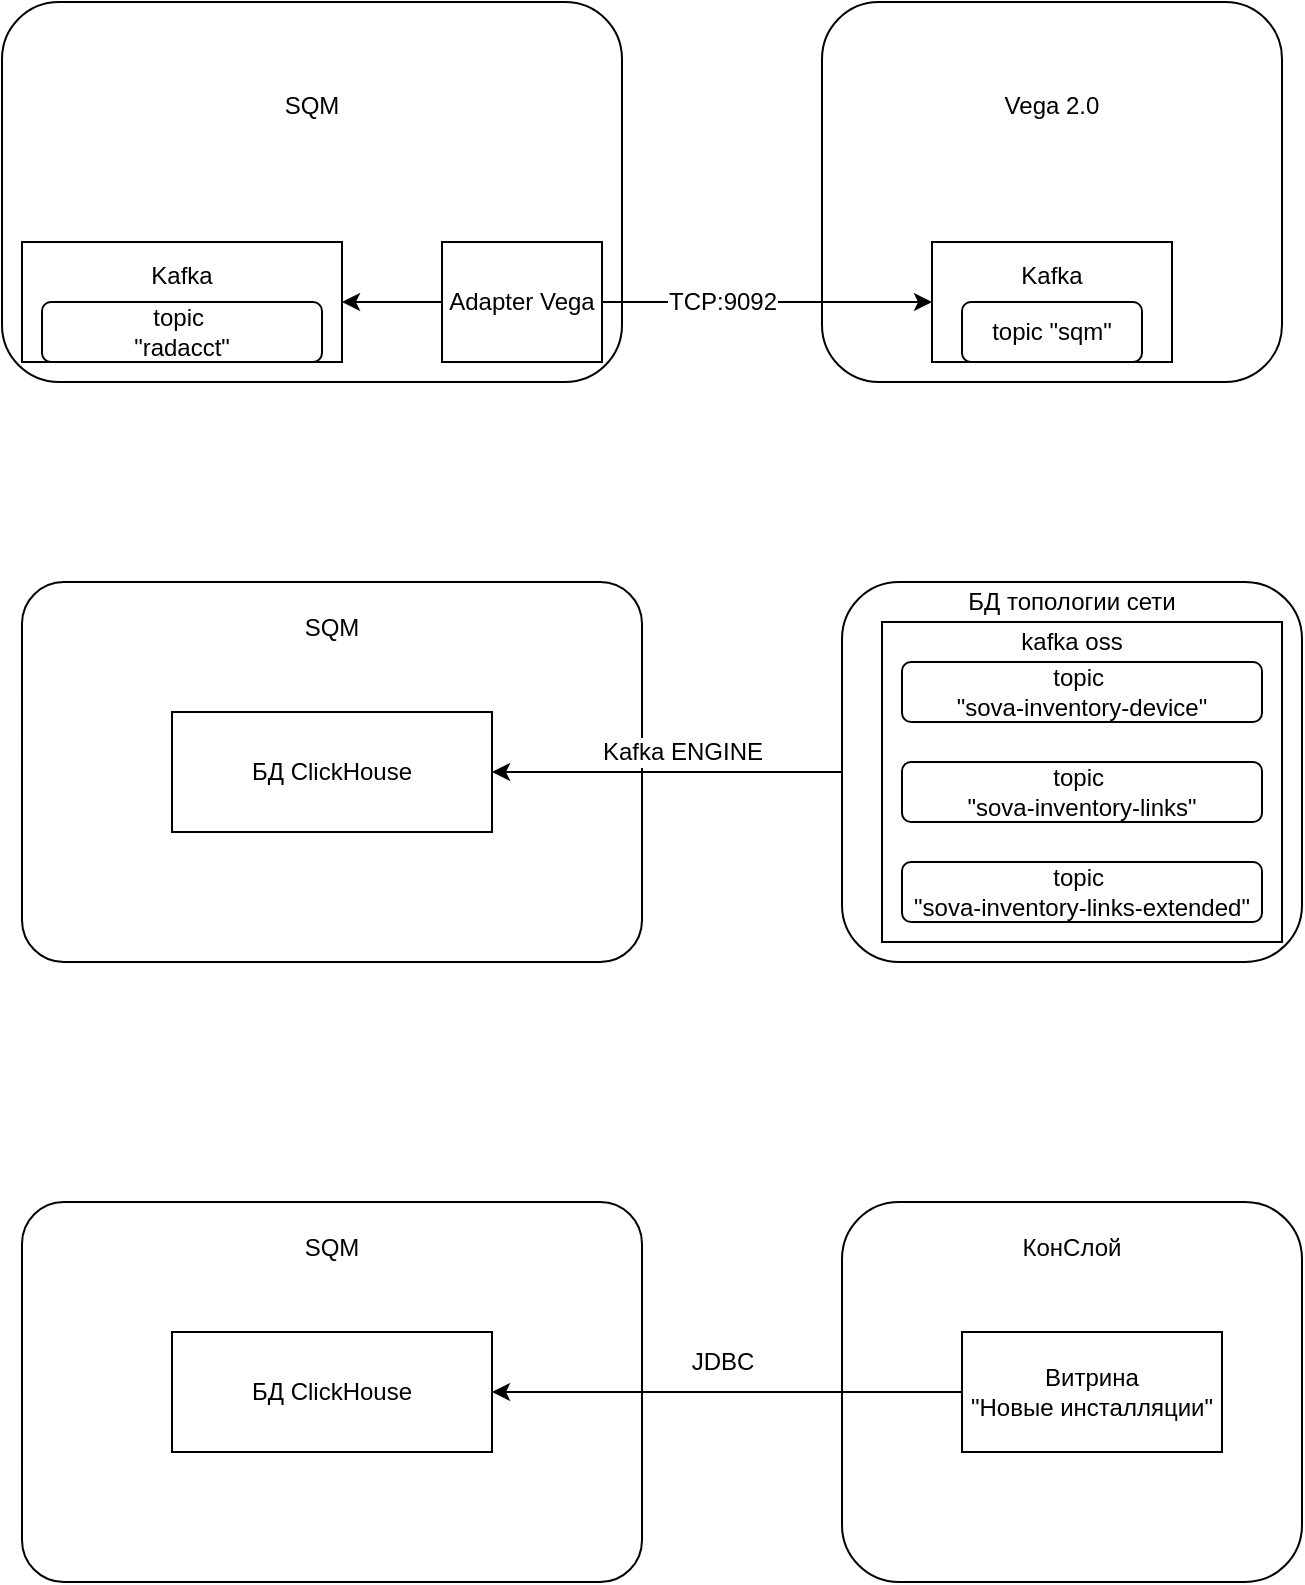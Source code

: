 <mxfile version="24.8.3">
  <diagram name="Страница — 1" id="CqbkalOceDS1Ib8Ocr17">
    <mxGraphModel dx="1205" dy="474" grid="1" gridSize="10" guides="1" tooltips="1" connect="1" arrows="1" fold="1" page="1" pageScale="1" pageWidth="827" pageHeight="1169" math="0" shadow="0">
      <root>
        <mxCell id="0" />
        <mxCell id="1" parent="0" />
        <mxCell id="L7aEFFnraW9-ZdmLWbNs-1" value="&lt;div style=&quot;margin-top: -90px;&quot; align=&quot;center&quot;&gt;Vega 2.0&lt;/div&gt;" style="rounded=1;whiteSpace=wrap;html=1;align=center;" parent="1" vertex="1">
          <mxGeometry x="540" y="40" width="230" height="190" as="geometry" />
        </mxCell>
        <mxCell id="L7aEFFnraW9-ZdmLWbNs-2" value="&lt;div align=&quot;center&quot; style=&quot;padding-top: 0px; padding-right: 0px; margin-top: -30px;&quot;&gt;Kafka&lt;/div&gt;" style="rounded=0;whiteSpace=wrap;html=1;align=center;shadow=0;imageVerticalAlign=top;imageAspect=0;imageAlign=center;overflow=visible;" parent="1" vertex="1">
          <mxGeometry x="595" y="160" width="120" height="60" as="geometry" />
        </mxCell>
        <mxCell id="L7aEFFnraW9-ZdmLWbNs-3" value="topic &quot;sqm&quot;" style="rounded=1;whiteSpace=wrap;html=1;shadow=0;strokeColor=default;align=center;verticalAlign=middle;fontFamily=Helvetica;fontSize=12;fontColor=default;fillColor=default;" parent="1" vertex="1">
          <mxGeometry x="610" y="190" width="90" height="30" as="geometry" />
        </mxCell>
        <mxCell id="L7aEFFnraW9-ZdmLWbNs-4" value="&lt;div style=&quot;margin-top: -90px;&quot; align=&quot;center&quot;&gt;SQM&lt;/div&gt;" style="rounded=1;whiteSpace=wrap;html=1;align=center;" parent="1" vertex="1">
          <mxGeometry x="130" y="40" width="310" height="190" as="geometry" />
        </mxCell>
        <mxCell id="L7aEFFnraW9-ZdmLWbNs-8" style="edgeStyle=orthogonalEdgeStyle;rounded=0;orthogonalLoop=1;jettySize=auto;html=1;entryX=0;entryY=0.5;entryDx=0;entryDy=0;fontFamily=Helvetica;fontSize=12;fontColor=default;" parent="1" source="L7aEFFnraW9-ZdmLWbNs-7" target="L7aEFFnraW9-ZdmLWbNs-2" edge="1">
          <mxGeometry relative="1" as="geometry" />
        </mxCell>
        <mxCell id="L7aEFFnraW9-ZdmLWbNs-12" value="TCP:9092" style="edgeLabel;html=1;align=center;verticalAlign=middle;resizable=0;points=[];rounded=0;shadow=0;strokeColor=default;fontFamily=Helvetica;fontSize=12;fontColor=default;fillColor=default;" parent="L7aEFFnraW9-ZdmLWbNs-8" vertex="1" connectable="0">
          <mxGeometry x="-0.079" y="-2" relative="1" as="geometry">
            <mxPoint x="-16" y="-2" as="offset" />
          </mxGeometry>
        </mxCell>
        <mxCell id="L7aEFFnraW9-ZdmLWbNs-11" style="edgeStyle=orthogonalEdgeStyle;rounded=0;orthogonalLoop=1;jettySize=auto;html=1;entryX=1;entryY=0.5;entryDx=0;entryDy=0;fontFamily=Helvetica;fontSize=12;fontColor=default;" parent="1" source="L7aEFFnraW9-ZdmLWbNs-7" target="L7aEFFnraW9-ZdmLWbNs-9" edge="1">
          <mxGeometry relative="1" as="geometry" />
        </mxCell>
        <mxCell id="L7aEFFnraW9-ZdmLWbNs-7" value="&lt;div&gt;Adapter Vega&lt;/div&gt;" style="rounded=0;whiteSpace=wrap;html=1;align=center;shadow=0;imageVerticalAlign=top;imageAspect=0;imageAlign=center;overflow=visible;" parent="1" vertex="1">
          <mxGeometry x="350" y="160" width="80" height="60" as="geometry" />
        </mxCell>
        <mxCell id="L7aEFFnraW9-ZdmLWbNs-9" value="&lt;div align=&quot;center&quot; style=&quot;padding-top: 0px; padding-right: 0px; margin-top: -30px;&quot;&gt;Kafka&lt;/div&gt;" style="rounded=0;whiteSpace=wrap;html=1;align=center;shadow=0;imageVerticalAlign=top;imageAspect=0;imageAlign=center;overflow=visible;" parent="1" vertex="1">
          <mxGeometry x="140" y="160" width="160" height="60" as="geometry" />
        </mxCell>
        <mxCell id="L7aEFFnraW9-ZdmLWbNs-10" value="&lt;div&gt;topic&amp;nbsp;&lt;/div&gt;&lt;div&gt;&quot;radacct&quot;&lt;/div&gt;" style="rounded=1;whiteSpace=wrap;html=1;shadow=0;strokeColor=default;align=center;verticalAlign=middle;fontFamily=Helvetica;fontSize=12;fontColor=default;fillColor=default;" parent="1" vertex="1">
          <mxGeometry x="150" y="190" width="140" height="30" as="geometry" />
        </mxCell>
        <mxCell id="yEPGhI6gahbzNLUMz_Bi-1" value="" style="rounded=1;whiteSpace=wrap;html=1;align=top;" parent="1" vertex="1">
          <mxGeometry x="550" y="330" width="230" height="190" as="geometry" />
        </mxCell>
        <mxCell id="yEPGhI6gahbzNLUMz_Bi-2" value="" style="rounded=0;whiteSpace=wrap;html=1;align=center;shadow=0;imageVerticalAlign=top;imageAspect=0;imageAlign=center;overflow=visible;" parent="1" vertex="1">
          <mxGeometry x="570" y="350" width="200" height="160" as="geometry" />
        </mxCell>
        <mxCell id="yEPGhI6gahbzNLUMz_Bi-3" value="&lt;div&gt;topic&amp;nbsp;&lt;/div&gt;&lt;div&gt;&quot;sova-inventory-device&quot;&lt;/div&gt;" style="rounded=1;whiteSpace=wrap;html=1;shadow=0;strokeColor=default;align=center;verticalAlign=middle;fontFamily=Helvetica;fontSize=12;fontColor=default;fillColor=default;" parent="1" vertex="1">
          <mxGeometry x="580" y="370" width="180" height="30" as="geometry" />
        </mxCell>
        <mxCell id="yEPGhI6gahbzNLUMz_Bi-4" value="&lt;div&gt;SQM&lt;/div&gt;&lt;div&gt;&lt;br&gt;&lt;/div&gt;&lt;div&gt;&lt;br&gt;&lt;/div&gt;&lt;div&gt;&lt;br&gt;&lt;/div&gt;&lt;div&gt;&lt;br&gt;&lt;/div&gt;&lt;div&gt;&lt;br&gt;&lt;/div&gt;&lt;div&gt;&lt;br&gt;&lt;/div&gt;&lt;div&gt;&lt;br&gt;&lt;/div&gt;&lt;div&gt;&lt;br&gt;&lt;/div&gt;&lt;div&gt;&lt;br&gt;&lt;/div&gt;&lt;div&gt;&lt;br&gt;&lt;/div&gt;" style="rounded=1;whiteSpace=wrap;html=1;align=center;arcSize=11;" parent="1" vertex="1">
          <mxGeometry x="140" y="330" width="310" height="190" as="geometry" />
        </mxCell>
        <mxCell id="yEPGhI6gahbzNLUMz_Bi-5" style="edgeStyle=orthogonalEdgeStyle;rounded=0;orthogonalLoop=1;jettySize=auto;html=1;fontFamily=Helvetica;fontSize=12;fontColor=default;exitX=0;exitY=0.5;exitDx=0;exitDy=0;entryX=1;entryY=0.5;entryDx=0;entryDy=0;" parent="1" source="yEPGhI6gahbzNLUMz_Bi-1" target="yEPGhI6gahbzNLUMz_Bi-9" edge="1">
          <mxGeometry relative="1" as="geometry">
            <mxPoint x="440" y="480" as="sourcePoint" />
            <mxPoint x="490" y="320" as="targetPoint" />
          </mxGeometry>
        </mxCell>
        <mxCell id="yEPGhI6gahbzNLUMz_Bi-6" value="" style="edgeLabel;html=1;align=center;verticalAlign=middle;resizable=0;points=[];rounded=0;shadow=0;strokeColor=default;fontFamily=Helvetica;fontSize=12;fontColor=default;fillColor=default;" parent="yEPGhI6gahbzNLUMz_Bi-5" vertex="1" connectable="0">
          <mxGeometry x="-0.079" y="-2" relative="1" as="geometry">
            <mxPoint x="54" y="-2" as="offset" />
          </mxGeometry>
        </mxCell>
        <mxCell id="yEPGhI6gahbzNLUMz_Bi-13" value="Kafka ENGINE" style="edgeLabel;html=1;align=center;verticalAlign=middle;resizable=0;points=[];rounded=1;strokeColor=default;fontFamily=Helvetica;fontSize=12;fontColor=default;fillColor=default;" parent="yEPGhI6gahbzNLUMz_Bi-5" vertex="1" connectable="0">
          <mxGeometry x="-0.623" relative="1" as="geometry">
            <mxPoint x="-47" y="-10" as="offset" />
          </mxGeometry>
        </mxCell>
        <mxCell id="yEPGhI6gahbzNLUMz_Bi-9" value="БД ClickHouse" style="rounded=0;whiteSpace=wrap;html=1;align=center;shadow=0;imageVerticalAlign=top;imageAspect=0;imageAlign=center;overflow=visible;" parent="1" vertex="1">
          <mxGeometry x="215" y="395" width="160" height="60" as="geometry" />
        </mxCell>
        <mxCell id="yEPGhI6gahbzNLUMz_Bi-12" value="&lt;div&gt;topic&amp;nbsp;&lt;/div&gt;&lt;div&gt;&quot;sova-inventory-links&quot;&lt;/div&gt;" style="rounded=1;whiteSpace=wrap;html=1;shadow=0;strokeColor=default;align=center;verticalAlign=middle;fontFamily=Helvetica;fontSize=12;fontColor=default;fillColor=default;" parent="1" vertex="1">
          <mxGeometry x="580" y="420" width="180" height="30" as="geometry" />
        </mxCell>
        <mxCell id="wJ8KrlMlpTtMy6ue6bhl-1" value="&lt;div&gt;КонСлой&lt;/div&gt;&lt;div&gt;&lt;br&gt;&lt;/div&gt;&lt;div&gt;&lt;br&gt;&lt;/div&gt;&lt;div&gt;&lt;br&gt;&lt;/div&gt;&lt;div&gt;&lt;br&gt;&lt;/div&gt;&lt;div&gt;&lt;br&gt;&lt;/div&gt;&lt;div&gt;&lt;br&gt;&lt;/div&gt;&lt;div&gt;&lt;br&gt;&lt;/div&gt;&lt;div&gt;&lt;br&gt;&lt;/div&gt;&lt;div&gt;&lt;br&gt;&lt;/div&gt;&lt;div&gt;&lt;br&gt;&lt;/div&gt;" style="rounded=1;whiteSpace=wrap;html=1;align=top;" parent="1" vertex="1">
          <mxGeometry x="550" y="640" width="230" height="190" as="geometry" />
        </mxCell>
        <mxCell id="wJ8KrlMlpTtMy6ue6bhl-4" value="&lt;div&gt;SQM&lt;/div&gt;&lt;div&gt;&lt;br&gt;&lt;/div&gt;&lt;div&gt;&lt;br&gt;&lt;/div&gt;&lt;div&gt;&lt;br&gt;&lt;/div&gt;&lt;div&gt;&lt;br&gt;&lt;/div&gt;&lt;div&gt;&lt;br&gt;&lt;/div&gt;&lt;div&gt;&lt;br&gt;&lt;/div&gt;&lt;div&gt;&lt;br&gt;&lt;/div&gt;&lt;div&gt;&lt;br&gt;&lt;/div&gt;&lt;div&gt;&lt;br&gt;&lt;/div&gt;&lt;div&gt;&lt;br&gt;&lt;/div&gt;" style="rounded=1;whiteSpace=wrap;html=1;align=center;arcSize=11;" parent="1" vertex="1">
          <mxGeometry x="140" y="640" width="310" height="190" as="geometry" />
        </mxCell>
        <mxCell id="wJ8KrlMlpTtMy6ue6bhl-5" style="edgeStyle=orthogonalEdgeStyle;rounded=0;orthogonalLoop=1;jettySize=auto;html=1;fontFamily=Helvetica;fontSize=12;fontColor=default;entryX=1;entryY=0.5;entryDx=0;entryDy=0;exitX=0;exitY=0.5;exitDx=0;exitDy=0;" parent="1" source="0c0U7OgSNv3xbRfHRChP-2" target="wJ8KrlMlpTtMy6ue6bhl-8" edge="1">
          <mxGeometry relative="1" as="geometry">
            <mxPoint x="500" y="620" as="sourcePoint" />
          </mxGeometry>
        </mxCell>
        <mxCell id="wJ8KrlMlpTtMy6ue6bhl-6" value="JDBC" style="edgeLabel;html=1;align=center;verticalAlign=middle;resizable=0;points=[];rounded=0;shadow=0;strokeColor=default;fontFamily=Helvetica;fontSize=12;fontColor=default;fillColor=default;" parent="wJ8KrlMlpTtMy6ue6bhl-5" vertex="1" connectable="0">
          <mxGeometry x="-0.079" y="-2" relative="1" as="geometry">
            <mxPoint x="-12" y="-13" as="offset" />
          </mxGeometry>
        </mxCell>
        <mxCell id="wJ8KrlMlpTtMy6ue6bhl-8" value="Kafka&lt;br&gt;topic: &quot;Задания&quot;" style="rounded=0;whiteSpace=wrap;html=1;align=center;shadow=0;imageVerticalAlign=top;imageAspect=0;imageAlign=center;overflow=visible;" parent="1" vertex="1">
          <mxGeometry x="215" y="705" width="160" height="60" as="geometry" />
        </mxCell>
        <mxCell id="-GR8mmAhyP1Z9ofL-1Rl-1" value="БД топологии сети" style="text;html=1;align=center;verticalAlign=middle;whiteSpace=wrap;rounded=0;" parent="1" vertex="1">
          <mxGeometry x="580" y="330" width="170" height="20" as="geometry" />
        </mxCell>
        <mxCell id="-GR8mmAhyP1Z9ofL-1Rl-3" value="kafka oss" style="text;html=1;align=center;verticalAlign=middle;whiteSpace=wrap;rounded=0;" parent="1" vertex="1">
          <mxGeometry x="580" y="350" width="170" height="20" as="geometry" />
        </mxCell>
        <mxCell id="-GR8mmAhyP1Z9ofL-1Rl-4" value="&lt;div&gt;topic&amp;nbsp;&lt;/div&gt;&lt;div&gt;&quot;sova-inventory-links-extended&quot;&lt;/div&gt;" style="rounded=1;whiteSpace=wrap;html=1;shadow=0;strokeColor=default;align=center;verticalAlign=middle;fontFamily=Helvetica;fontSize=12;fontColor=default;fillColor=default;" parent="1" vertex="1">
          <mxGeometry x="580" y="470" width="180" height="30" as="geometry" />
        </mxCell>
        <mxCell id="0c0U7OgSNv3xbRfHRChP-1" value="БД ClickHouse" style="rounded=0;whiteSpace=wrap;html=1;align=center;shadow=0;imageVerticalAlign=top;imageAspect=0;imageAlign=center;overflow=visible;" vertex="1" parent="1">
          <mxGeometry x="215" y="705" width="160" height="60" as="geometry" />
        </mxCell>
        <mxCell id="0c0U7OgSNv3xbRfHRChP-2" value="&lt;div&gt;Витрина&lt;/div&gt;&lt;div&gt;&quot;Новые инсталляции&quot;&lt;br&gt;&lt;/div&gt;" style="rounded=0;whiteSpace=wrap;html=1;" vertex="1" parent="1">
          <mxGeometry x="610" y="705" width="130" height="60" as="geometry" />
        </mxCell>
      </root>
    </mxGraphModel>
  </diagram>
</mxfile>
